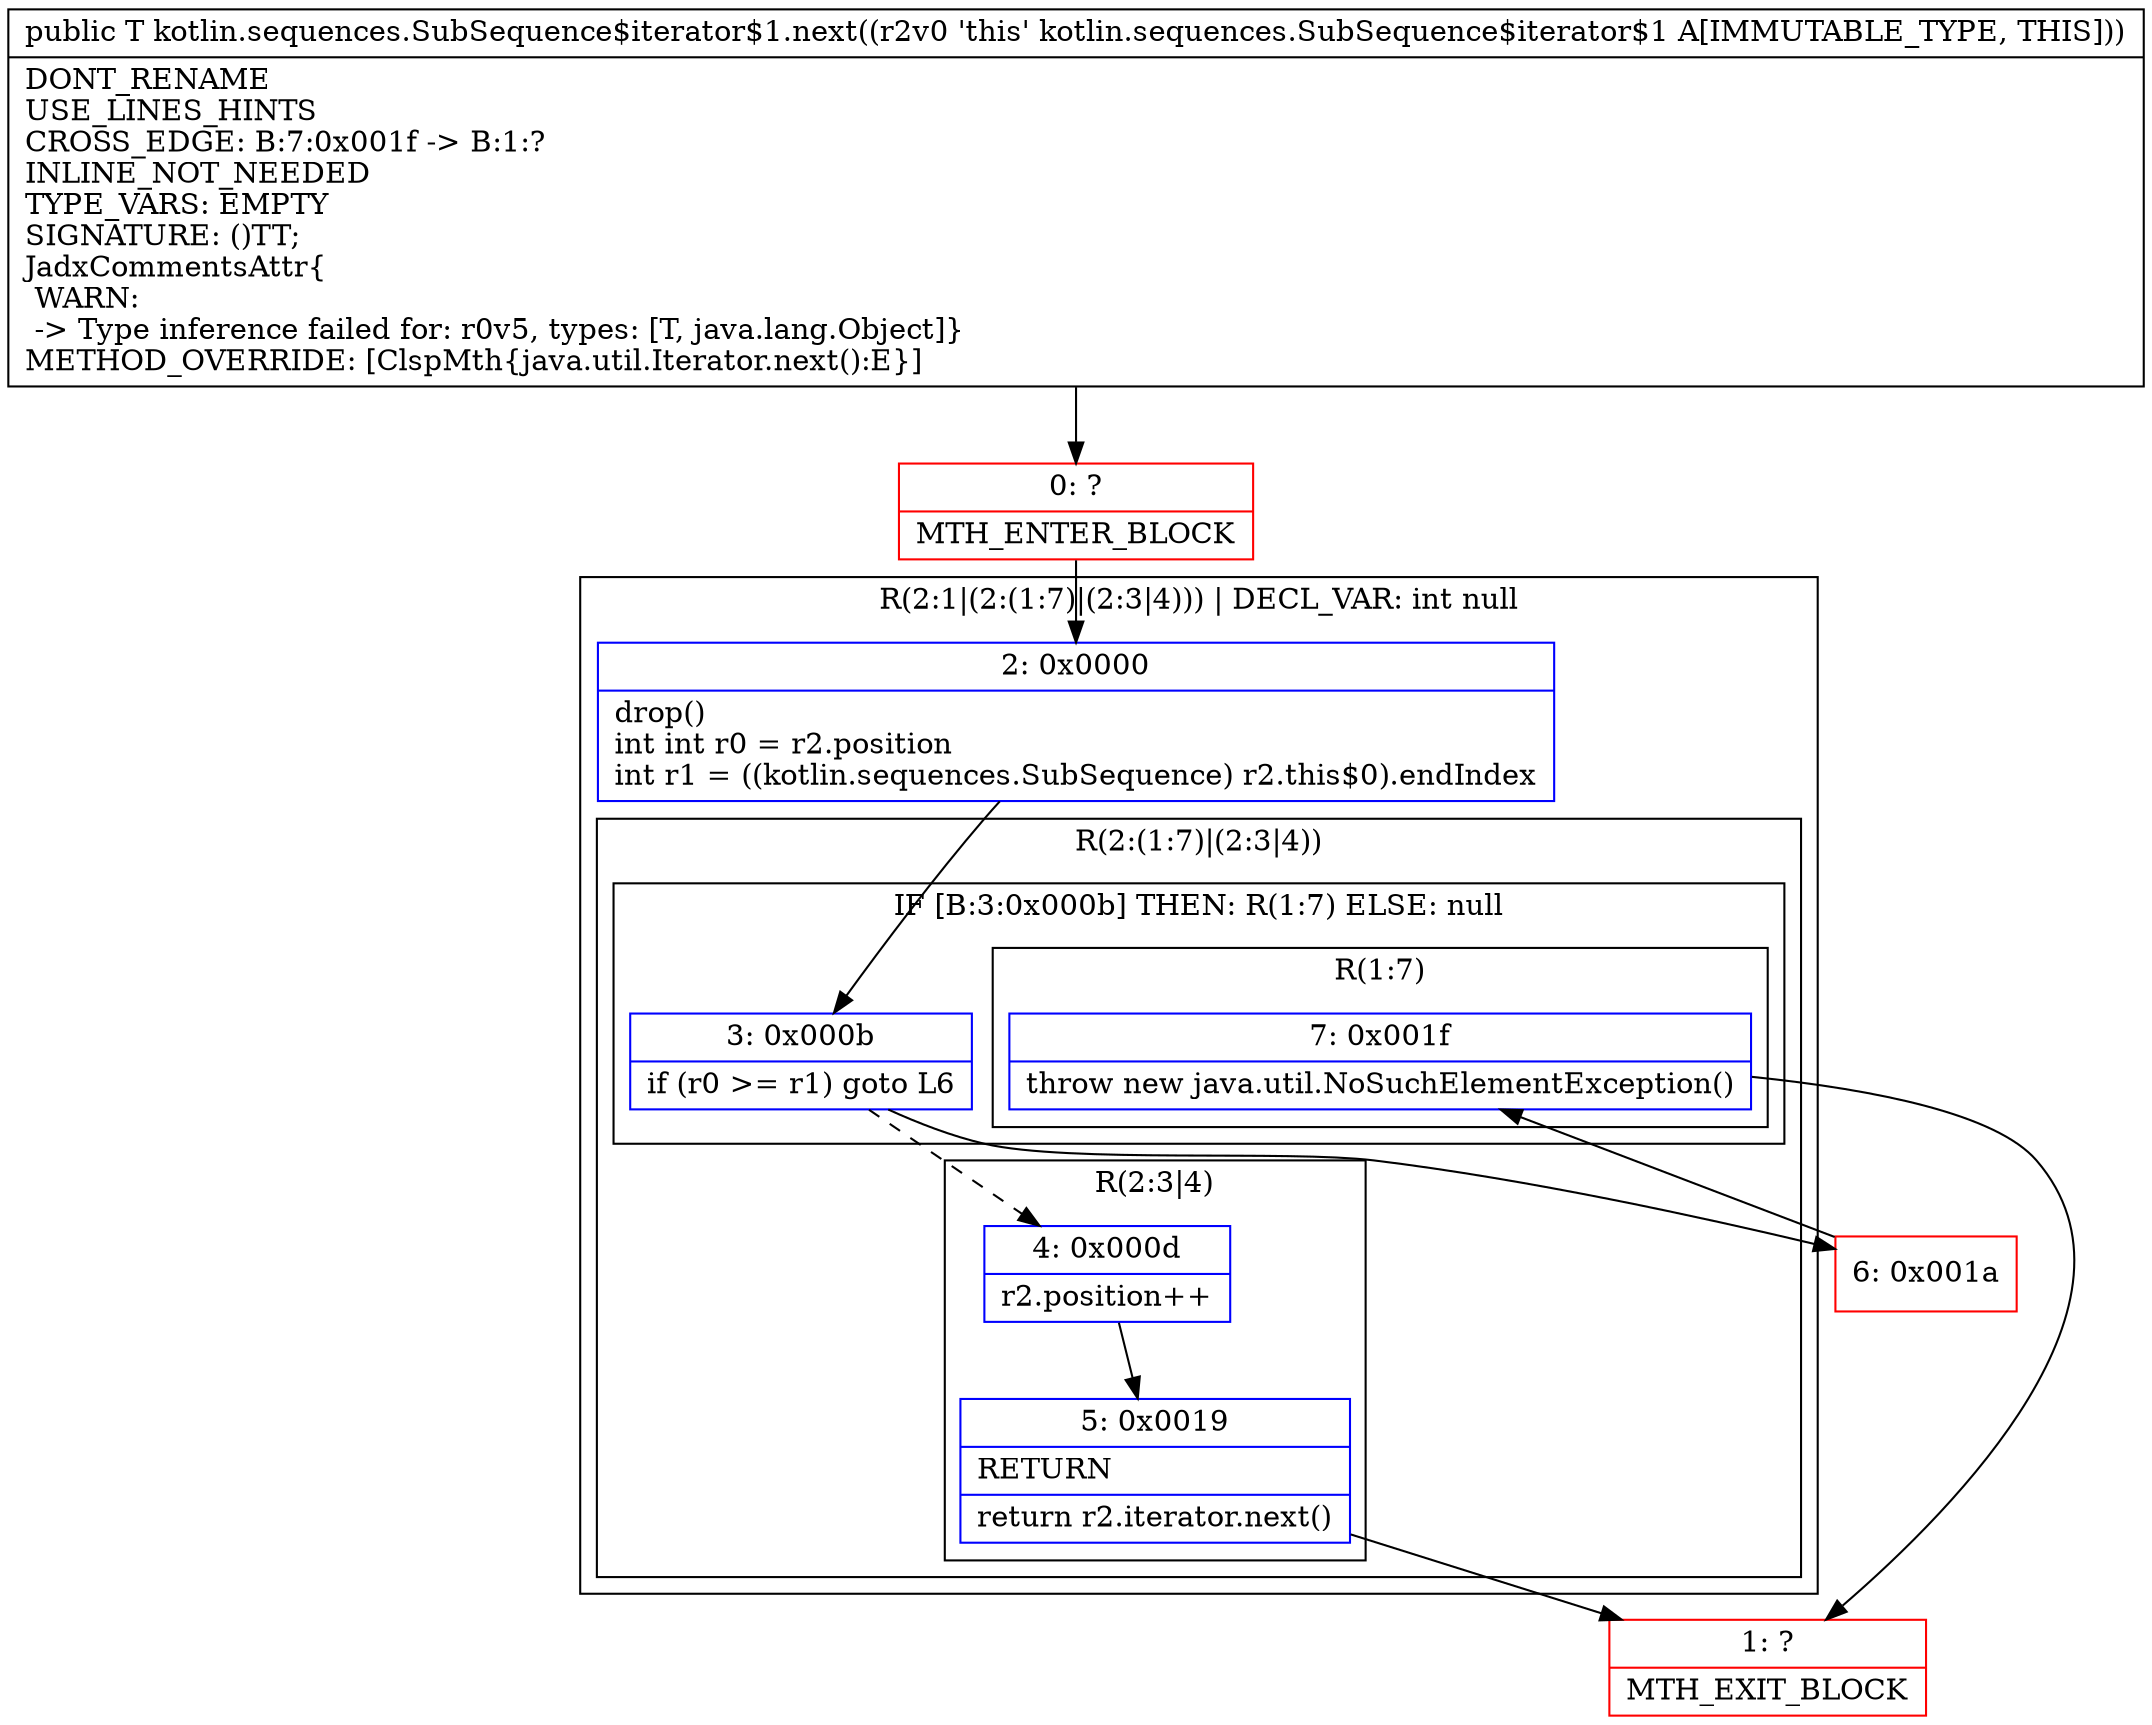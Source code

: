 digraph "CFG forkotlin.sequences.SubSequence$iterator$1.next()Ljava\/lang\/Object;" {
subgraph cluster_Region_1233126572 {
label = "R(2:1|(2:(1:7)|(2:3|4))) | DECL_VAR: int null\l";
node [shape=record,color=blue];
Node_2 [shape=record,label="{2\:\ 0x0000|drop()\lint int r0 = r2.position\lint r1 = ((kotlin.sequences.SubSequence) r2.this$0).endIndex\l}"];
subgraph cluster_Region_1909637038 {
label = "R(2:(1:7)|(2:3|4))";
node [shape=record,color=blue];
subgraph cluster_IfRegion_1047742121 {
label = "IF [B:3:0x000b] THEN: R(1:7) ELSE: null";
node [shape=record,color=blue];
Node_3 [shape=record,label="{3\:\ 0x000b|if (r0 \>= r1) goto L6\l}"];
subgraph cluster_Region_1580064359 {
label = "R(1:7)";
node [shape=record,color=blue];
Node_7 [shape=record,label="{7\:\ 0x001f|throw new java.util.NoSuchElementException()\l}"];
}
}
subgraph cluster_Region_1192925072 {
label = "R(2:3|4)";
node [shape=record,color=blue];
Node_4 [shape=record,label="{4\:\ 0x000d|r2.position++\l}"];
Node_5 [shape=record,label="{5\:\ 0x0019|RETURN\l|return r2.iterator.next()\l}"];
}
}
}
Node_0 [shape=record,color=red,label="{0\:\ ?|MTH_ENTER_BLOCK\l}"];
Node_1 [shape=record,color=red,label="{1\:\ ?|MTH_EXIT_BLOCK\l}"];
Node_6 [shape=record,color=red,label="{6\:\ 0x001a}"];
MethodNode[shape=record,label="{public T kotlin.sequences.SubSequence$iterator$1.next((r2v0 'this' kotlin.sequences.SubSequence$iterator$1 A[IMMUTABLE_TYPE, THIS]))  | DONT_RENAME\lUSE_LINES_HINTS\lCROSS_EDGE: B:7:0x001f \-\> B:1:?\lINLINE_NOT_NEEDED\lTYPE_VARS: EMPTY\lSIGNATURE: ()TT;\lJadxCommentsAttr\{\l WARN: \l \-\> Type inference failed for: r0v5, types: [T, java.lang.Object]\}\lMETHOD_OVERRIDE: [ClspMth\{java.util.Iterator.next():E\}]\l}"];
MethodNode -> Node_0;Node_2 -> Node_3;
Node_3 -> Node_4[style=dashed];
Node_3 -> Node_6;
Node_7 -> Node_1;
Node_4 -> Node_5;
Node_5 -> Node_1;
Node_0 -> Node_2;
Node_6 -> Node_7;
}

